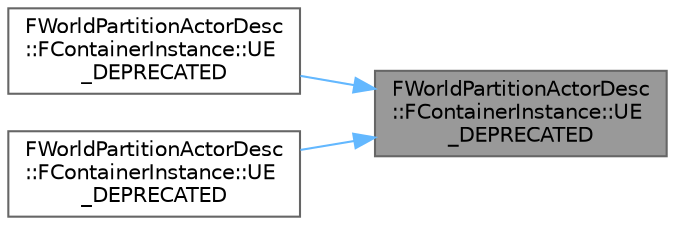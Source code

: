 digraph "FWorldPartitionActorDesc::FContainerInstance::UE_DEPRECATED"
{
 // INTERACTIVE_SVG=YES
 // LATEX_PDF_SIZE
  bgcolor="transparent";
  edge [fontname=Helvetica,fontsize=10,labelfontname=Helvetica,labelfontsize=10];
  node [fontname=Helvetica,fontsize=10,shape=box,height=0.2,width=0.4];
  rankdir="RL";
  Node1 [id="Node000001",label="FWorldPartitionActorDesc\l::FContainerInstance::UE\l_DEPRECATED",height=0.2,width=0.4,color="gray40", fillcolor="grey60", style="filled", fontcolor="black",tooltip=" "];
  Node1 -> Node2 [id="edge1_Node000001_Node000002",dir="back",color="steelblue1",style="solid",tooltip=" "];
  Node2 [id="Node000002",label="FWorldPartitionActorDesc\l::FContainerInstance::UE\l_DEPRECATED",height=0.2,width=0.4,color="grey40", fillcolor="white", style="filled",URL="$d3/de3/structFWorldPartitionActorDesc_1_1FContainerInstance.html#aa87772aee062f1bf2bada36b69aa2da0",tooltip=" "];
  Node1 -> Node3 [id="edge2_Node000001_Node000003",dir="back",color="steelblue1",style="solid",tooltip=" "];
  Node3 [id="Node000003",label="FWorldPartitionActorDesc\l::FContainerInstance::UE\l_DEPRECATED",height=0.2,width=0.4,color="grey40", fillcolor="white", style="filled",URL="$d3/de3/structFWorldPartitionActorDesc_1_1FContainerInstance.html#a194e272281cbcbc98a51ae0e1b17291f",tooltip=" "];
}
